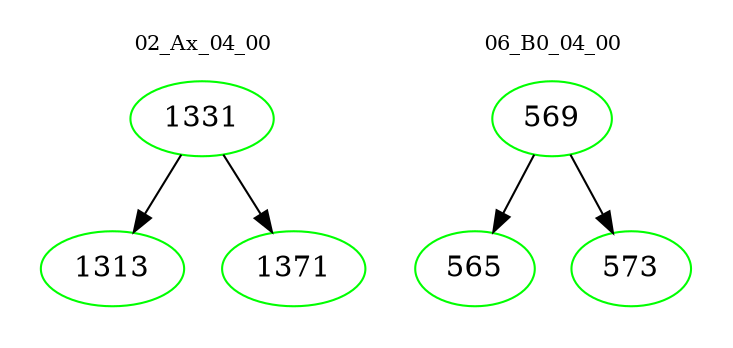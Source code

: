 digraph{
subgraph cluster_0 {
color = white
label = "02_Ax_04_00";
fontsize=10;
T0_1331 [label="1331", color="green"]
T0_1331 -> T0_1313 [color="black"]
T0_1313 [label="1313", color="green"]
T0_1331 -> T0_1371 [color="black"]
T0_1371 [label="1371", color="green"]
}
subgraph cluster_1 {
color = white
label = "06_B0_04_00";
fontsize=10;
T1_569 [label="569", color="green"]
T1_569 -> T1_565 [color="black"]
T1_565 [label="565", color="green"]
T1_569 -> T1_573 [color="black"]
T1_573 [label="573", color="green"]
}
}
